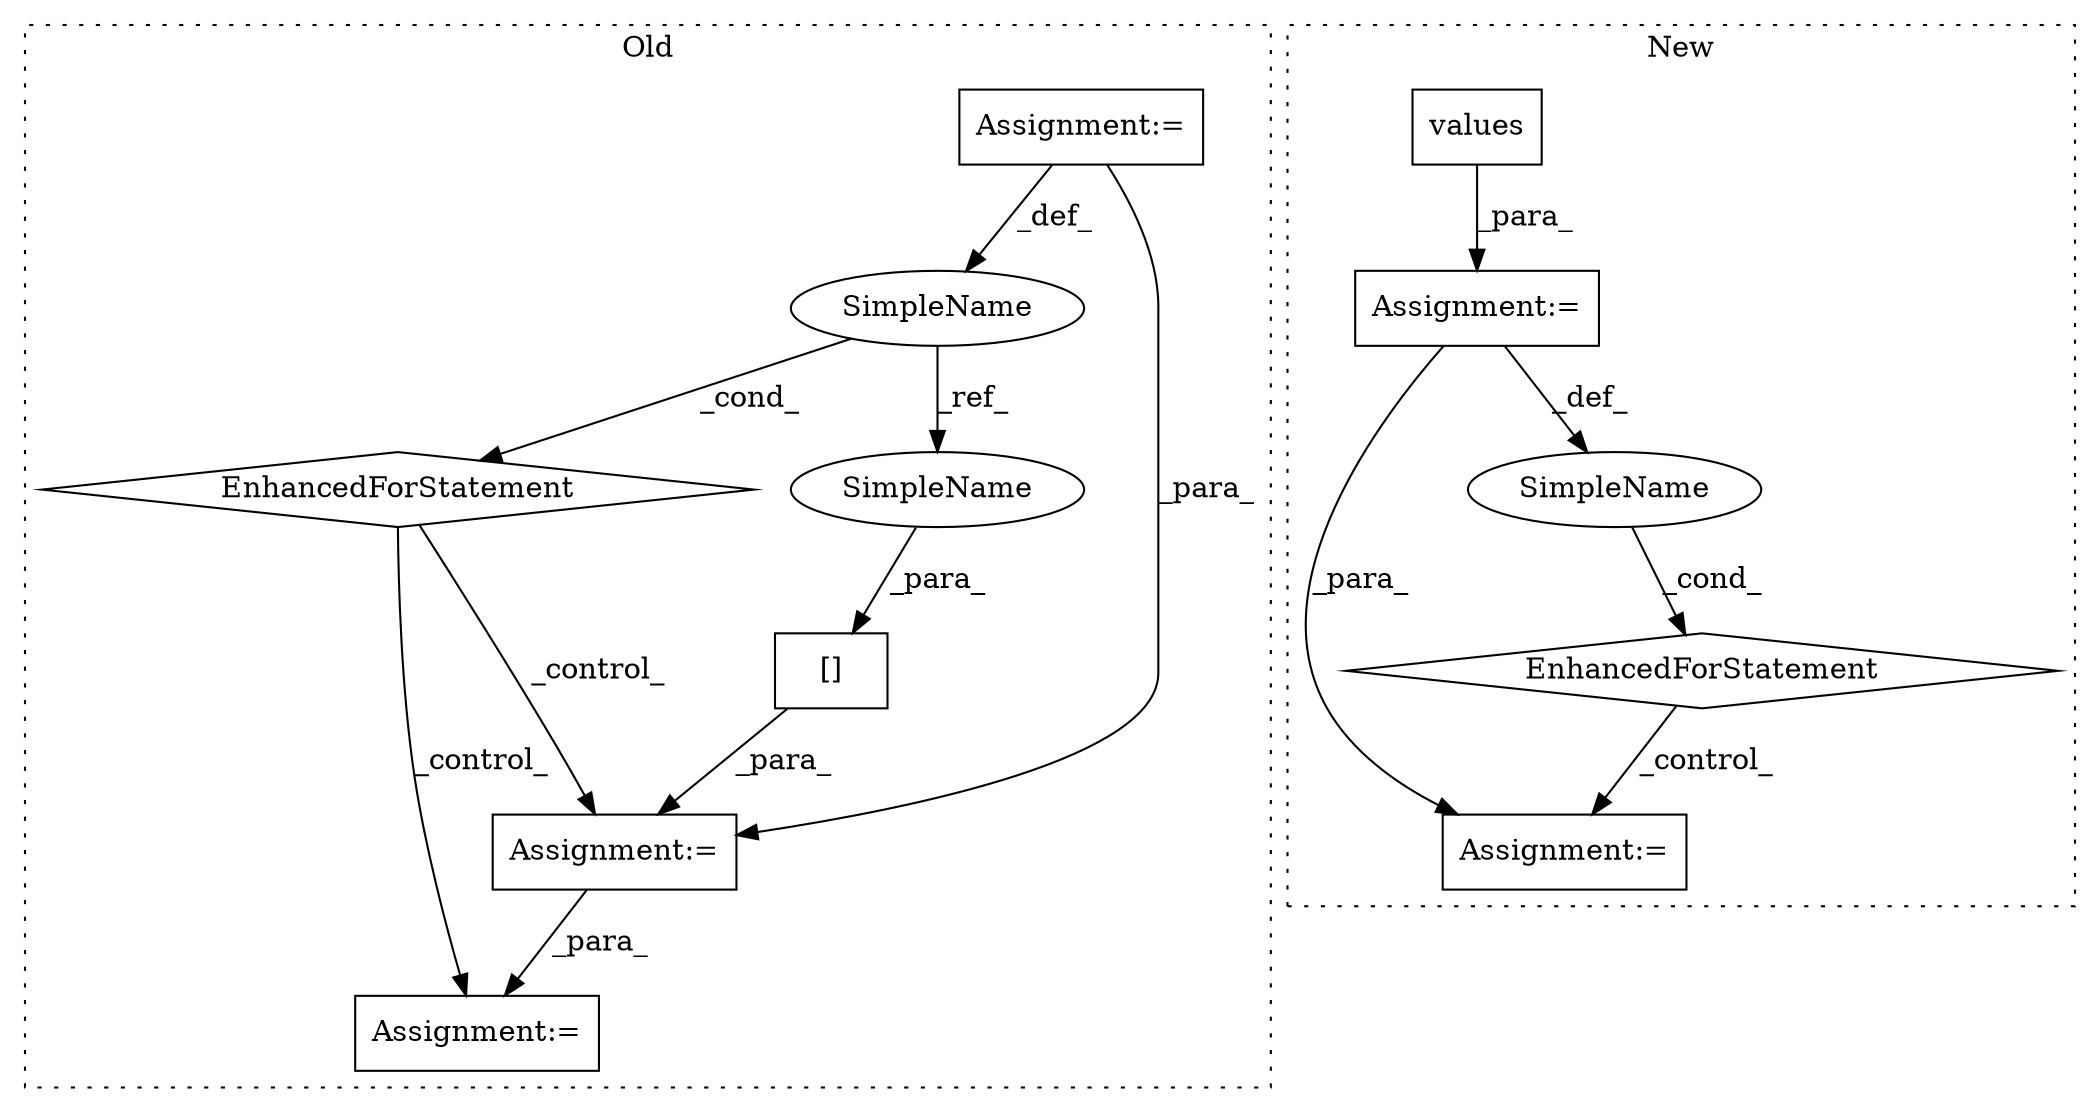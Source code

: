 digraph G {
subgraph cluster0 {
1 [label="EnhancedForStatement" a="70" s="12368,12491" l="61,2" shape="diamond"];
3 [label="Assignment:=" a="7" s="12368,12491" l="61,2" shape="box"];
5 [label="Assignment:=" a="7" s="12686" l="1" shape="box"];
6 [label="SimpleName" a="42" s="12441" l="11" shape="ellipse"];
10 [label="[]" a="2" s="12507,12555" l="37,1" shape="box"];
11 [label="Assignment:=" a="7" s="12506" l="1" shape="box"];
12 [label="SimpleName" a="42" s="12544" l="11" shape="ellipse"];
label = "Old";
style="dotted";
}
subgraph cluster1 {
2 [label="values" a="32" s="12540" l="8" shape="box"];
4 [label="Assignment:=" a="7" s="12561,12645" l="65,2" shape="box"];
7 [label="EnhancedForStatement" a="70" s="12561,12645" l="65,2" shape="diamond"];
8 [label="Assignment:=" a="7" s="12671" l="1" shape="box"];
9 [label="SimpleName" a="42" s="12630" l="5" shape="ellipse"];
label = "New";
style="dotted";
}
1 -> 5 [label="_control_"];
1 -> 11 [label="_control_"];
2 -> 4 [label="_para_"];
3 -> 6 [label="_def_"];
3 -> 11 [label="_para_"];
4 -> 9 [label="_def_"];
4 -> 8 [label="_para_"];
6 -> 12 [label="_ref_"];
6 -> 1 [label="_cond_"];
7 -> 8 [label="_control_"];
9 -> 7 [label="_cond_"];
10 -> 11 [label="_para_"];
11 -> 5 [label="_para_"];
12 -> 10 [label="_para_"];
}